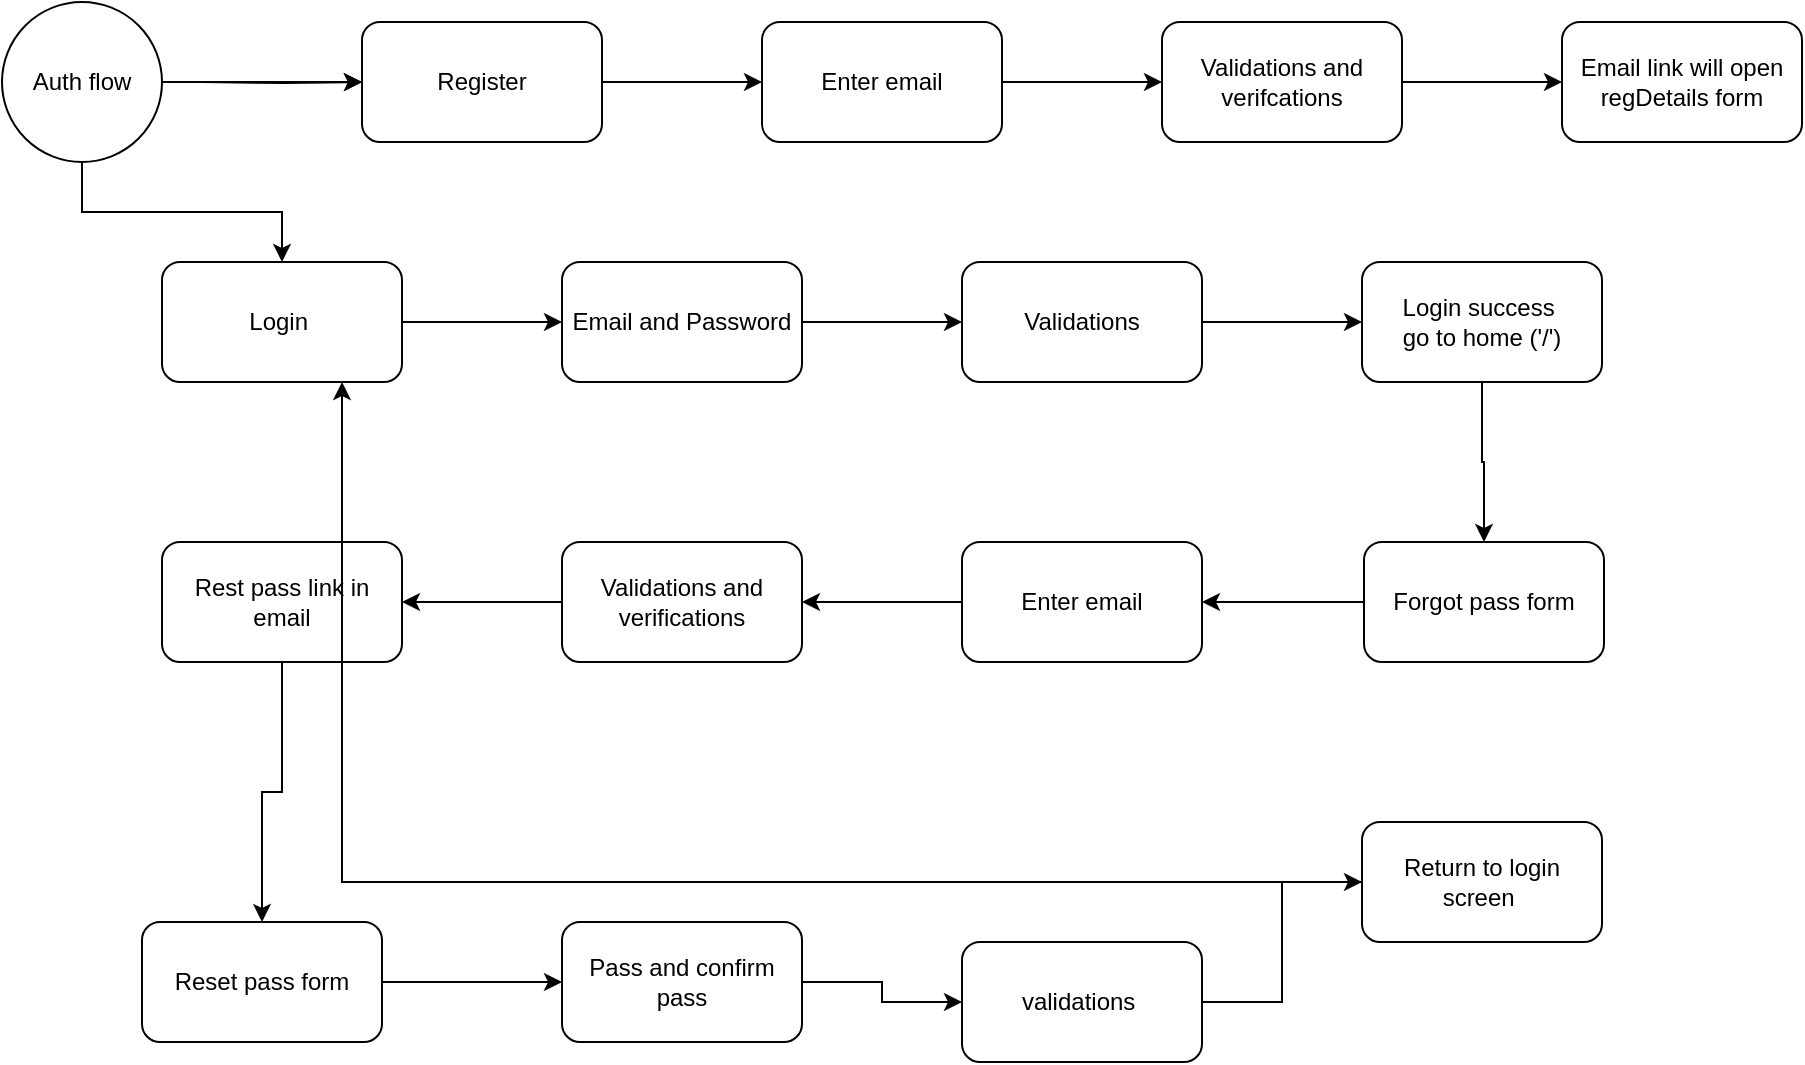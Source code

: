 <mxfile version="20.8.23" type="github"><diagram name="Page-1" id="T_Ar3aMe_VzcHbNRKOow"><mxGraphModel dx="1600" dy="731" grid="1" gridSize="10" guides="1" tooltips="1" connect="1" arrows="1" fold="1" page="1" pageScale="1" pageWidth="850" pageHeight="1100" math="0" shadow="0"><root><mxCell id="0"/><mxCell id="1" parent="0"/><mxCell id="bjcFvrUT54CkBz8IQfxT-3" value="" style="edgeStyle=orthogonalEdgeStyle;rounded=0;orthogonalLoop=1;jettySize=auto;html=1;" edge="1" parent="1" target="bjcFvrUT54CkBz8IQfxT-2"><mxGeometry relative="1" as="geometry"><mxPoint x="160" y="150" as="sourcePoint"/></mxGeometry></mxCell><mxCell id="bjcFvrUT54CkBz8IQfxT-9" value="" style="edgeStyle=orthogonalEdgeStyle;rounded=0;orthogonalLoop=1;jettySize=auto;html=1;" edge="1" parent="1" source="bjcFvrUT54CkBz8IQfxT-2" target="bjcFvrUT54CkBz8IQfxT-8"><mxGeometry relative="1" as="geometry"/></mxCell><mxCell id="bjcFvrUT54CkBz8IQfxT-2" value="Register" style="whiteSpace=wrap;html=1;rounded=1;" vertex="1" parent="1"><mxGeometry x="240" y="120" width="120" height="60" as="geometry"/></mxCell><mxCell id="bjcFvrUT54CkBz8IQfxT-5" value="" style="edgeStyle=orthogonalEdgeStyle;rounded=0;orthogonalLoop=1;jettySize=auto;html=1;" edge="1" parent="1" source="bjcFvrUT54CkBz8IQfxT-4" target="bjcFvrUT54CkBz8IQfxT-2"><mxGeometry relative="1" as="geometry"/></mxCell><mxCell id="bjcFvrUT54CkBz8IQfxT-7" value="" style="edgeStyle=orthogonalEdgeStyle;rounded=0;orthogonalLoop=1;jettySize=auto;html=1;" edge="1" parent="1" source="bjcFvrUT54CkBz8IQfxT-4" target="bjcFvrUT54CkBz8IQfxT-6"><mxGeometry relative="1" as="geometry"/></mxCell><mxCell id="bjcFvrUT54CkBz8IQfxT-4" value="Auth flow" style="ellipse;whiteSpace=wrap;html=1;aspect=fixed;" vertex="1" parent="1"><mxGeometry x="60" y="110" width="80" height="80" as="geometry"/></mxCell><mxCell id="bjcFvrUT54CkBz8IQfxT-15" value="" style="edgeStyle=orthogonalEdgeStyle;rounded=0;orthogonalLoop=1;jettySize=auto;html=1;" edge="1" parent="1" source="bjcFvrUT54CkBz8IQfxT-6" target="bjcFvrUT54CkBz8IQfxT-14"><mxGeometry relative="1" as="geometry"/></mxCell><mxCell id="bjcFvrUT54CkBz8IQfxT-6" value="Login&amp;nbsp;" style="whiteSpace=wrap;html=1;rounded=1;" vertex="1" parent="1"><mxGeometry x="140" y="240" width="120" height="60" as="geometry"/></mxCell><mxCell id="bjcFvrUT54CkBz8IQfxT-11" value="" style="edgeStyle=orthogonalEdgeStyle;rounded=0;orthogonalLoop=1;jettySize=auto;html=1;" edge="1" parent="1" source="bjcFvrUT54CkBz8IQfxT-8" target="bjcFvrUT54CkBz8IQfxT-10"><mxGeometry relative="1" as="geometry"/></mxCell><mxCell id="bjcFvrUT54CkBz8IQfxT-8" value="Enter email" style="whiteSpace=wrap;html=1;rounded=1;" vertex="1" parent="1"><mxGeometry x="440" y="120" width="120" height="60" as="geometry"/></mxCell><mxCell id="bjcFvrUT54CkBz8IQfxT-13" value="" style="edgeStyle=orthogonalEdgeStyle;rounded=0;orthogonalLoop=1;jettySize=auto;html=1;" edge="1" parent="1" source="bjcFvrUT54CkBz8IQfxT-10" target="bjcFvrUT54CkBz8IQfxT-12"><mxGeometry relative="1" as="geometry"/></mxCell><mxCell id="bjcFvrUT54CkBz8IQfxT-10" value="Validations and verifcations" style="whiteSpace=wrap;html=1;rounded=1;" vertex="1" parent="1"><mxGeometry x="640" y="120" width="120" height="60" as="geometry"/></mxCell><mxCell id="bjcFvrUT54CkBz8IQfxT-12" value="Email link will open regDetails form" style="whiteSpace=wrap;html=1;rounded=1;" vertex="1" parent="1"><mxGeometry x="840" y="120" width="120" height="60" as="geometry"/></mxCell><mxCell id="bjcFvrUT54CkBz8IQfxT-17" value="" style="edgeStyle=orthogonalEdgeStyle;rounded=0;orthogonalLoop=1;jettySize=auto;html=1;" edge="1" parent="1" source="bjcFvrUT54CkBz8IQfxT-14" target="bjcFvrUT54CkBz8IQfxT-16"><mxGeometry relative="1" as="geometry"/></mxCell><mxCell id="bjcFvrUT54CkBz8IQfxT-14" value="Email and Password" style="whiteSpace=wrap;html=1;rounded=1;" vertex="1" parent="1"><mxGeometry x="340" y="240" width="120" height="60" as="geometry"/></mxCell><mxCell id="bjcFvrUT54CkBz8IQfxT-19" value="" style="edgeStyle=orthogonalEdgeStyle;rounded=0;orthogonalLoop=1;jettySize=auto;html=1;" edge="1" parent="1" source="bjcFvrUT54CkBz8IQfxT-16" target="bjcFvrUT54CkBz8IQfxT-18"><mxGeometry relative="1" as="geometry"/></mxCell><mxCell id="bjcFvrUT54CkBz8IQfxT-16" value="Validations" style="whiteSpace=wrap;html=1;rounded=1;" vertex="1" parent="1"><mxGeometry x="540" y="240" width="120" height="60" as="geometry"/></mxCell><mxCell id="bjcFvrUT54CkBz8IQfxT-21" value="" style="edgeStyle=orthogonalEdgeStyle;rounded=0;orthogonalLoop=1;jettySize=auto;html=1;" edge="1" parent="1" source="bjcFvrUT54CkBz8IQfxT-18" target="bjcFvrUT54CkBz8IQfxT-20"><mxGeometry relative="1" as="geometry"/></mxCell><mxCell id="bjcFvrUT54CkBz8IQfxT-18" value="Login success&amp;nbsp;&lt;br&gt;go to home ('/')" style="whiteSpace=wrap;html=1;rounded=1;" vertex="1" parent="1"><mxGeometry x="740" y="240" width="120" height="60" as="geometry"/></mxCell><mxCell id="bjcFvrUT54CkBz8IQfxT-23" value="" style="edgeStyle=orthogonalEdgeStyle;rounded=0;orthogonalLoop=1;jettySize=auto;html=1;" edge="1" parent="1" source="bjcFvrUT54CkBz8IQfxT-20" target="bjcFvrUT54CkBz8IQfxT-22"><mxGeometry relative="1" as="geometry"/></mxCell><mxCell id="bjcFvrUT54CkBz8IQfxT-20" value="Forgot pass form" style="whiteSpace=wrap;html=1;rounded=1;" vertex="1" parent="1"><mxGeometry x="741" y="380" width="120" height="60" as="geometry"/></mxCell><mxCell id="bjcFvrUT54CkBz8IQfxT-25" value="" style="edgeStyle=orthogonalEdgeStyle;rounded=0;orthogonalLoop=1;jettySize=auto;html=1;" edge="1" parent="1" source="bjcFvrUT54CkBz8IQfxT-22" target="bjcFvrUT54CkBz8IQfxT-24"><mxGeometry relative="1" as="geometry"/></mxCell><mxCell id="bjcFvrUT54CkBz8IQfxT-22" value="Enter email" style="whiteSpace=wrap;html=1;rounded=1;" vertex="1" parent="1"><mxGeometry x="540" y="380" width="120" height="60" as="geometry"/></mxCell><mxCell id="bjcFvrUT54CkBz8IQfxT-27" value="" style="edgeStyle=orthogonalEdgeStyle;rounded=0;orthogonalLoop=1;jettySize=auto;html=1;" edge="1" parent="1" source="bjcFvrUT54CkBz8IQfxT-24" target="bjcFvrUT54CkBz8IQfxT-26"><mxGeometry relative="1" as="geometry"/></mxCell><mxCell id="bjcFvrUT54CkBz8IQfxT-24" value="Validations and verifications" style="whiteSpace=wrap;html=1;rounded=1;" vertex="1" parent="1"><mxGeometry x="340" y="380" width="120" height="60" as="geometry"/></mxCell><mxCell id="bjcFvrUT54CkBz8IQfxT-29" value="" style="edgeStyle=orthogonalEdgeStyle;rounded=0;orthogonalLoop=1;jettySize=auto;html=1;" edge="1" parent="1" source="bjcFvrUT54CkBz8IQfxT-26" target="bjcFvrUT54CkBz8IQfxT-28"><mxGeometry relative="1" as="geometry"/></mxCell><mxCell id="bjcFvrUT54CkBz8IQfxT-26" value="Rest pass link in email" style="whiteSpace=wrap;html=1;rounded=1;" vertex="1" parent="1"><mxGeometry x="140" y="380" width="120" height="60" as="geometry"/></mxCell><mxCell id="bjcFvrUT54CkBz8IQfxT-31" value="" style="edgeStyle=orthogonalEdgeStyle;rounded=0;orthogonalLoop=1;jettySize=auto;html=1;" edge="1" parent="1" source="bjcFvrUT54CkBz8IQfxT-28" target="bjcFvrUT54CkBz8IQfxT-30"><mxGeometry relative="1" as="geometry"/></mxCell><mxCell id="bjcFvrUT54CkBz8IQfxT-28" value="Reset pass form" style="whiteSpace=wrap;html=1;rounded=1;" vertex="1" parent="1"><mxGeometry x="130" y="570" width="120" height="60" as="geometry"/></mxCell><mxCell id="bjcFvrUT54CkBz8IQfxT-33" value="" style="edgeStyle=orthogonalEdgeStyle;rounded=0;orthogonalLoop=1;jettySize=auto;html=1;" edge="1" parent="1" source="bjcFvrUT54CkBz8IQfxT-30" target="bjcFvrUT54CkBz8IQfxT-32"><mxGeometry relative="1" as="geometry"/></mxCell><mxCell id="bjcFvrUT54CkBz8IQfxT-30" value="Pass and confirm pass" style="whiteSpace=wrap;html=1;rounded=1;" vertex="1" parent="1"><mxGeometry x="340" y="570" width="120" height="60" as="geometry"/></mxCell><mxCell id="bjcFvrUT54CkBz8IQfxT-35" value="" style="edgeStyle=orthogonalEdgeStyle;rounded=0;orthogonalLoop=1;jettySize=auto;html=1;" edge="1" parent="1" source="bjcFvrUT54CkBz8IQfxT-32" target="bjcFvrUT54CkBz8IQfxT-34"><mxGeometry relative="1" as="geometry"/></mxCell><mxCell id="bjcFvrUT54CkBz8IQfxT-32" value="validations&amp;nbsp;" style="whiteSpace=wrap;html=1;rounded=1;" vertex="1" parent="1"><mxGeometry x="540" y="580" width="120" height="60" as="geometry"/></mxCell><mxCell id="bjcFvrUT54CkBz8IQfxT-36" style="edgeStyle=orthogonalEdgeStyle;rounded=0;orthogonalLoop=1;jettySize=auto;html=1;entryX=0.75;entryY=1;entryDx=0;entryDy=0;" edge="1" parent="1" source="bjcFvrUT54CkBz8IQfxT-34" target="bjcFvrUT54CkBz8IQfxT-6"><mxGeometry relative="1" as="geometry"/></mxCell><mxCell id="bjcFvrUT54CkBz8IQfxT-34" value="Return to login screen&amp;nbsp;" style="whiteSpace=wrap;html=1;rounded=1;" vertex="1" parent="1"><mxGeometry x="740" y="520" width="120" height="60" as="geometry"/></mxCell></root></mxGraphModel></diagram></mxfile>